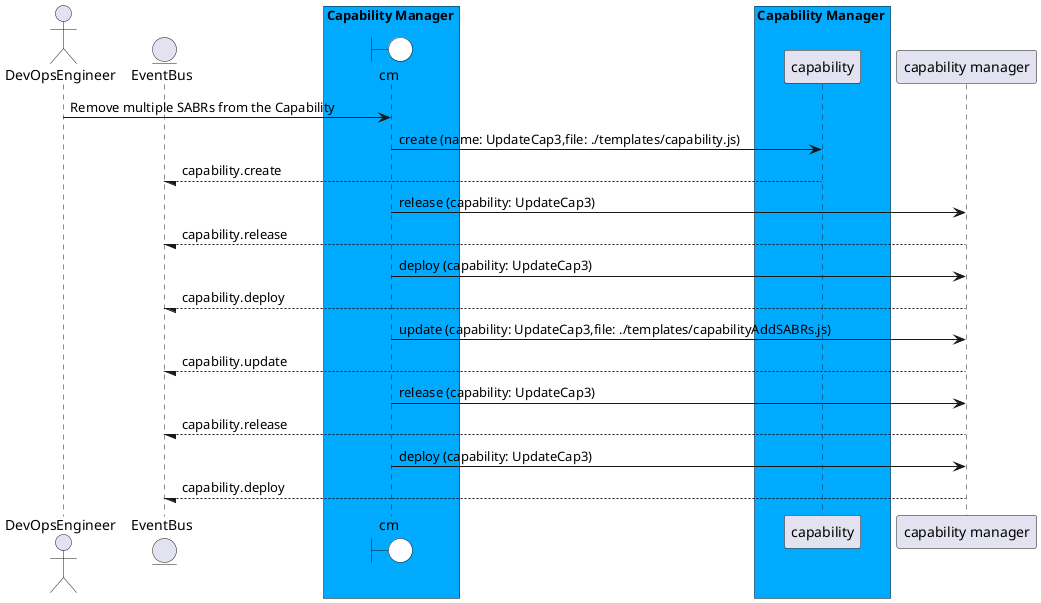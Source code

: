 @startuml

actor "DevOpsEngineer"


entity EventBus

box Capability Manager #00aaff
    boundary cm #white
end box


box Capability Manager #00aaff
            participant capability
    end box


"DevOpsEngineer" -> cm: Remove multiple SABRs from the Capability

    cm -> "capability": create (name: UpdateCap3,file: ./templates/capability.js)

    "capability" --/ EventBus: capability.create

    cm -> "capability manager": release (capability: UpdateCap3)

    "capability manager" --/ EventBus: capability.release

    cm -> "capability manager": deploy (capability: UpdateCap3)

    "capability manager" --/ EventBus: capability.deploy

    cm -> "capability manager": update (capability: UpdateCap3,file: ./templates/capabilityAddSABRs.js)

    "capability manager" --/ EventBus: capability.update

    cm -> "capability manager": release (capability: UpdateCap3)

    "capability manager" --/ EventBus: capability.release

    cm -> "capability manager": deploy (capability: UpdateCap3)

    "capability manager" --/ EventBus: capability.deploy



@enduml
